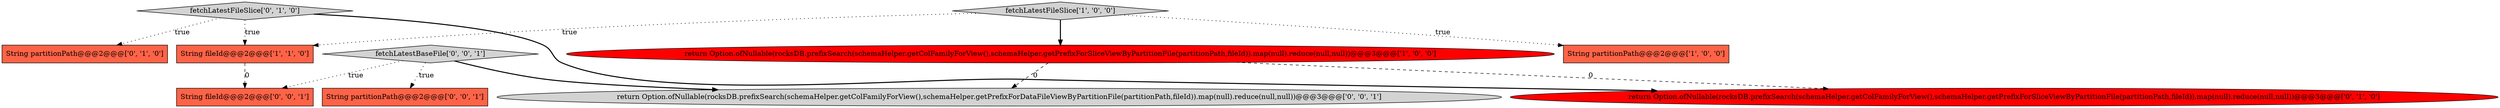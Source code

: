digraph {
6 [style = filled, label = "fetchLatestFileSlice['0', '1', '0']", fillcolor = lightgray, shape = diamond image = "AAA0AAABBB2BBB"];
3 [style = filled, label = "return Option.ofNullable(rocksDB.prefixSearch(schemaHelper.getColFamilyForView(),schemaHelper.getPrefixForSliceViewByPartitionFile(partitionPath,fileId)).map(null).reduce(null,null))@@@3@@@['1', '0', '0']", fillcolor = red, shape = ellipse image = "AAA1AAABBB1BBB"];
10 [style = filled, label = "String fileId@@@2@@@['0', '0', '1']", fillcolor = tomato, shape = box image = "AAA0AAABBB3BBB"];
5 [style = filled, label = "return Option.ofNullable(rocksDB.prefixSearch(schemaHelper.getColFamilyForView(),schemaHelper.getPrefixForSliceViewByPartitionFile(partitionPath,fileId)).map(null).reduce(null,null))@@@3@@@['0', '1', '0']", fillcolor = red, shape = ellipse image = "AAA1AAABBB2BBB"];
4 [style = filled, label = "String partitionPath@@@2@@@['0', '1', '0']", fillcolor = tomato, shape = box image = "AAA0AAABBB2BBB"];
9 [style = filled, label = "String partitionPath@@@2@@@['0', '0', '1']", fillcolor = tomato, shape = box image = "AAA0AAABBB3BBB"];
2 [style = filled, label = "String fileId@@@2@@@['1', '1', '0']", fillcolor = tomato, shape = box image = "AAA0AAABBB1BBB"];
8 [style = filled, label = "fetchLatestBaseFile['0', '0', '1']", fillcolor = lightgray, shape = diamond image = "AAA0AAABBB3BBB"];
1 [style = filled, label = "fetchLatestFileSlice['1', '0', '0']", fillcolor = lightgray, shape = diamond image = "AAA0AAABBB1BBB"];
0 [style = filled, label = "String partitionPath@@@2@@@['1', '0', '0']", fillcolor = tomato, shape = box image = "AAA0AAABBB1BBB"];
7 [style = filled, label = "return Option.ofNullable(rocksDB.prefixSearch(schemaHelper.getColFamilyForView(),schemaHelper.getPrefixForDataFileViewByPartitionFile(partitionPath,fileId)).map(null).reduce(null,null))@@@3@@@['0', '0', '1']", fillcolor = lightgray, shape = ellipse image = "AAA0AAABBB3BBB"];
1->3 [style = bold, label=""];
3->5 [style = dashed, label="0"];
6->5 [style = bold, label=""];
6->2 [style = dotted, label="true"];
1->0 [style = dotted, label="true"];
8->9 [style = dotted, label="true"];
6->4 [style = dotted, label="true"];
1->2 [style = dotted, label="true"];
8->10 [style = dotted, label="true"];
3->7 [style = dashed, label="0"];
8->7 [style = bold, label=""];
2->10 [style = dashed, label="0"];
}
